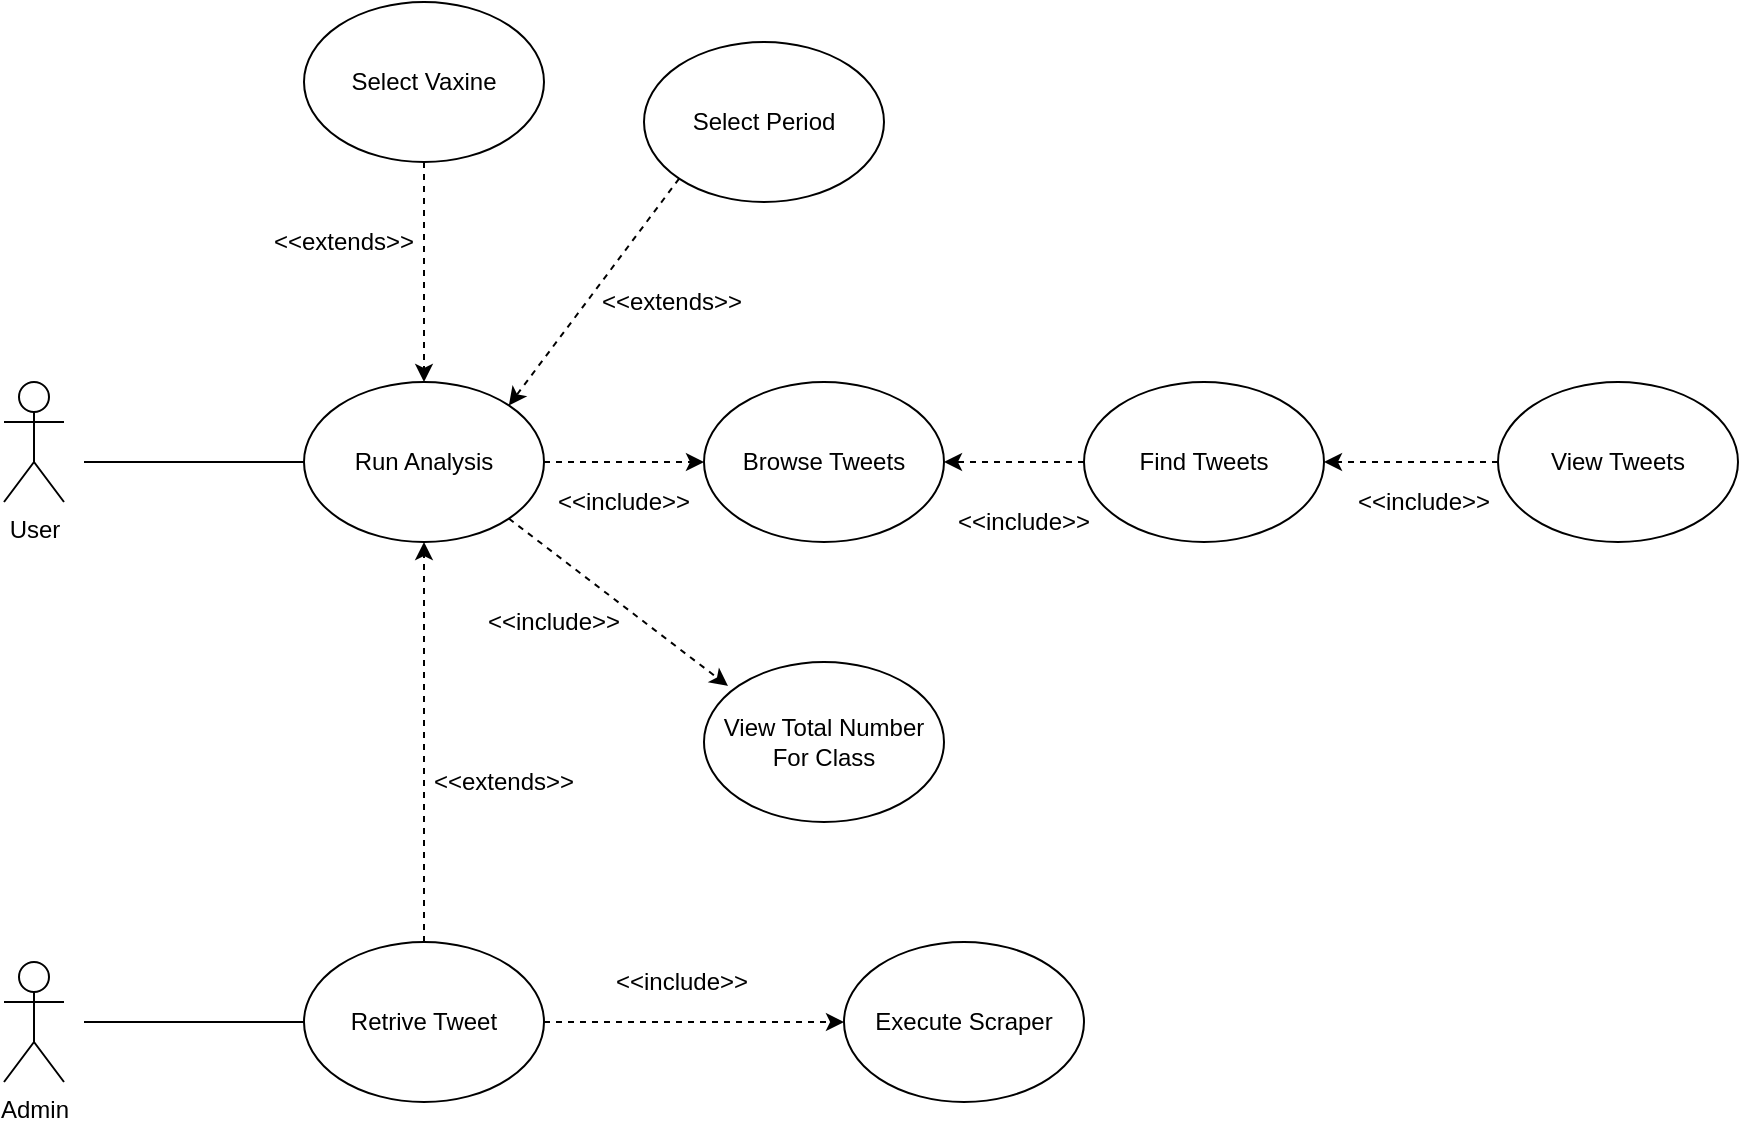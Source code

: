 <mxfile version="14.5.1" type="device"><diagram id="q7DOpK1qEX2r8DyEygKC" name="Pagina-1"><mxGraphModel dx="702" dy="822" grid="1" gridSize="10" guides="1" tooltips="1" connect="1" arrows="1" fold="1" page="1" pageScale="1" pageWidth="827" pageHeight="1169" math="0" shadow="0"><root><mxCell id="0"/><mxCell id="1" parent="0"/><mxCell id="hJuqaTYx1cr22xau8HeS-1" value="User" style="shape=umlActor;verticalLabelPosition=bottom;verticalAlign=top;html=1;outlineConnect=0;" vertex="1" parent="1"><mxGeometry x="80" y="360" width="30" height="60" as="geometry"/></mxCell><mxCell id="hJuqaTYx1cr22xau8HeS-2" value="Admin" style="shape=umlActor;verticalLabelPosition=bottom;verticalAlign=top;html=1;outlineConnect=0;" vertex="1" parent="1"><mxGeometry x="80" y="650" width="30" height="60" as="geometry"/></mxCell><mxCell id="hJuqaTYx1cr22xau8HeS-3" value="Run Analysis" style="ellipse;whiteSpace=wrap;html=1;" vertex="1" parent="1"><mxGeometry x="230" y="360" width="120" height="80" as="geometry"/></mxCell><mxCell id="hJuqaTYx1cr22xau8HeS-5" style="rounded=0;orthogonalLoop=1;jettySize=auto;html=1;entryX=1;entryY=0;entryDx=0;entryDy=0;dashed=1;exitX=0;exitY=1;exitDx=0;exitDy=0;" edge="1" parent="1" source="hJuqaTYx1cr22xau8HeS-4" target="hJuqaTYx1cr22xau8HeS-3"><mxGeometry relative="1" as="geometry"/></mxCell><mxCell id="hJuqaTYx1cr22xau8HeS-4" value="Select Period" style="ellipse;whiteSpace=wrap;html=1;" vertex="1" parent="1"><mxGeometry x="400" y="190" width="120" height="80" as="geometry"/></mxCell><mxCell id="hJuqaTYx1cr22xau8HeS-6" value="Select Vaxine" style="ellipse;whiteSpace=wrap;html=1;" vertex="1" parent="1"><mxGeometry x="230" y="170" width="120" height="80" as="geometry"/></mxCell><mxCell id="hJuqaTYx1cr22xau8HeS-7" style="rounded=0;orthogonalLoop=1;jettySize=auto;html=1;entryX=0.5;entryY=0;entryDx=0;entryDy=0;dashed=1;exitX=0.5;exitY=1;exitDx=0;exitDy=0;" edge="1" parent="1" source="hJuqaTYx1cr22xau8HeS-6" target="hJuqaTYx1cr22xau8HeS-3"><mxGeometry relative="1" as="geometry"><mxPoint x="427.574" y="318.284" as="sourcePoint"/><mxPoint x="342.426" y="381.716" as="targetPoint"/></mxGeometry></mxCell><mxCell id="hJuqaTYx1cr22xau8HeS-8" value="Browse Tweets" style="ellipse;whiteSpace=wrap;html=1;" vertex="1" parent="1"><mxGeometry x="430" y="360" width="120" height="80" as="geometry"/></mxCell><mxCell id="hJuqaTYx1cr22xau8HeS-9" style="rounded=0;orthogonalLoop=1;jettySize=auto;html=1;entryX=0;entryY=0.5;entryDx=0;entryDy=0;dashed=1;exitX=1;exitY=0.5;exitDx=0;exitDy=0;" edge="1" parent="1" source="hJuqaTYx1cr22xau8HeS-3" target="hJuqaTYx1cr22xau8HeS-8"><mxGeometry relative="1" as="geometry"><mxPoint x="420" y="480" as="sourcePoint"/><mxPoint x="342.426" y="381.716" as="targetPoint"/></mxGeometry></mxCell><mxCell id="hJuqaTYx1cr22xau8HeS-10" value="Find Tweets" style="ellipse;whiteSpace=wrap;html=1;" vertex="1" parent="1"><mxGeometry x="620" y="360" width="120" height="80" as="geometry"/></mxCell><mxCell id="hJuqaTYx1cr22xau8HeS-11" style="rounded=0;orthogonalLoop=1;jettySize=auto;html=1;entryX=1;entryY=0.5;entryDx=0;entryDy=0;dashed=1;exitX=0;exitY=0.5;exitDx=0;exitDy=0;" edge="1" parent="1" target="hJuqaTYx1cr22xau8HeS-8" source="hJuqaTYx1cr22xau8HeS-10"><mxGeometry relative="1" as="geometry"><mxPoint x="552.426" y="381.716" as="sourcePoint"/><mxPoint x="560" y="400" as="targetPoint"/></mxGeometry></mxCell><mxCell id="hJuqaTYx1cr22xau8HeS-12" value="View Tweets" style="ellipse;whiteSpace=wrap;html=1;" vertex="1" parent="1"><mxGeometry x="827" y="360" width="120" height="80" as="geometry"/></mxCell><mxCell id="hJuqaTYx1cr22xau8HeS-13" style="rounded=0;orthogonalLoop=1;jettySize=auto;html=1;entryX=1;entryY=0.5;entryDx=0;entryDy=0;dashed=1;exitX=0;exitY=0.5;exitDx=0;exitDy=0;" edge="1" parent="1" target="hJuqaTYx1cr22xau8HeS-10" source="hJuqaTYx1cr22xau8HeS-12"><mxGeometry relative="1" as="geometry"><mxPoint x="762.426" y="381.716" as="sourcePoint"/><mxPoint x="770" y="400" as="targetPoint"/></mxGeometry></mxCell><mxCell id="hJuqaTYx1cr22xau8HeS-19" value="&amp;lt;&amp;lt;extends&amp;gt;&amp;gt;" style="text;html=1;strokeColor=none;fillColor=none;align=center;verticalAlign=middle;whiteSpace=wrap;rounded=0;" vertex="1" parent="1"><mxGeometry x="310" y="550" width="40" height="20" as="geometry"/></mxCell><mxCell id="hJuqaTYx1cr22xau8HeS-20" value="&amp;lt;&amp;lt;extends&amp;gt;&amp;gt;" style="text;html=1;strokeColor=none;fillColor=none;align=center;verticalAlign=middle;whiteSpace=wrap;rounded=0;" vertex="1" parent="1"><mxGeometry x="230" y="280" width="40" height="20" as="geometry"/></mxCell><mxCell id="hJuqaTYx1cr22xau8HeS-21" value="&amp;lt;&amp;lt;extends&amp;gt;&amp;gt;" style="text;html=1;strokeColor=none;fillColor=none;align=center;verticalAlign=middle;whiteSpace=wrap;rounded=0;" vertex="1" parent="1"><mxGeometry x="394" y="310" width="40" height="20" as="geometry"/></mxCell><mxCell id="hJuqaTYx1cr22xau8HeS-23" value="&amp;lt;&amp;lt;include&amp;gt;&amp;gt;" style="text;html=1;strokeColor=none;fillColor=none;align=center;verticalAlign=middle;whiteSpace=wrap;rounded=0;" vertex="1" parent="1"><mxGeometry x="770" y="410" width="40" height="20" as="geometry"/></mxCell><mxCell id="hJuqaTYx1cr22xau8HeS-24" value="&amp;lt;&amp;lt;include&amp;gt;&amp;gt;" style="text;html=1;strokeColor=none;fillColor=none;align=center;verticalAlign=middle;whiteSpace=wrap;rounded=0;" vertex="1" parent="1"><mxGeometry x="570" y="420" width="40" height="20" as="geometry"/></mxCell><mxCell id="hJuqaTYx1cr22xau8HeS-25" value="&amp;lt;&amp;lt;include&amp;gt;&amp;gt;" style="text;html=1;strokeColor=none;fillColor=none;align=center;verticalAlign=middle;whiteSpace=wrap;rounded=0;" vertex="1" parent="1"><mxGeometry x="370" y="410" width="40" height="20" as="geometry"/></mxCell><mxCell id="hJuqaTYx1cr22xau8HeS-29" value="View Total Number For Class" style="ellipse;whiteSpace=wrap;html=1;" vertex="1" parent="1"><mxGeometry x="430" y="500" width="120" height="80" as="geometry"/></mxCell><mxCell id="hJuqaTYx1cr22xau8HeS-30" style="rounded=0;orthogonalLoop=1;jettySize=auto;html=1;entryX=0.1;entryY=0.15;entryDx=0;entryDy=0;dashed=1;exitX=1;exitY=1;exitDx=0;exitDy=0;entryPerimeter=0;" edge="1" parent="1" source="hJuqaTYx1cr22xau8HeS-3" target="hJuqaTYx1cr22xau8HeS-29"><mxGeometry relative="1" as="geometry"><mxPoint x="310" y="520" as="sourcePoint"/><mxPoint x="390" y="520" as="targetPoint"/></mxGeometry></mxCell><mxCell id="hJuqaTYx1cr22xau8HeS-31" value="&amp;lt;&amp;lt;include&amp;gt;&amp;gt;" style="text;html=1;strokeColor=none;fillColor=none;align=center;verticalAlign=middle;whiteSpace=wrap;rounded=0;" vertex="1" parent="1"><mxGeometry x="340" y="480" width="30" as="geometry"/></mxCell><mxCell id="hJuqaTYx1cr22xau8HeS-35" value="Retrive Tweet" style="ellipse;whiteSpace=wrap;html=1;" vertex="1" parent="1"><mxGeometry x="230" y="640" width="120" height="80" as="geometry"/></mxCell><mxCell id="hJuqaTYx1cr22xau8HeS-36" style="rounded=0;orthogonalLoop=1;jettySize=auto;html=1;entryX=0.5;entryY=1;entryDx=0;entryDy=0;dashed=1;exitX=0.5;exitY=0;exitDx=0;exitDy=0;" edge="1" parent="1" target="hJuqaTYx1cr22xau8HeS-3" source="hJuqaTYx1cr22xau8HeS-35"><mxGeometry relative="1" as="geometry"><mxPoint x="217.57" y="611.72" as="sourcePoint"/><mxPoint x="159.996" y="520.004" as="targetPoint"/></mxGeometry></mxCell><mxCell id="hJuqaTYx1cr22xau8HeS-37" value="Execute Scraper" style="ellipse;whiteSpace=wrap;html=1;" vertex="1" parent="1"><mxGeometry x="500" y="640" width="120" height="80" as="geometry"/></mxCell><mxCell id="hJuqaTYx1cr22xau8HeS-38" style="rounded=0;orthogonalLoop=1;jettySize=auto;html=1;entryX=0;entryY=0.5;entryDx=0;entryDy=0;dashed=1;exitX=1;exitY=0.5;exitDx=0;exitDy=0;" edge="1" parent="1" target="hJuqaTYx1cr22xau8HeS-37" source="hJuqaTYx1cr22xau8HeS-35"><mxGeometry relative="1" as="geometry"><mxPoint x="399.996" y="630.004" as="sourcePoint"/><mxPoint x="457.57" y="721.72" as="targetPoint"/></mxGeometry></mxCell><mxCell id="hJuqaTYx1cr22xau8HeS-39" value="&amp;lt;&amp;lt;include&amp;gt;&amp;gt;" style="text;html=1;strokeColor=none;fillColor=none;align=center;verticalAlign=middle;whiteSpace=wrap;rounded=0;" vertex="1" parent="1"><mxGeometry x="404" y="660" width="30" as="geometry"/></mxCell><mxCell id="hJuqaTYx1cr22xau8HeS-42" value="" style="endArrow=none;html=1;" edge="1" parent="1"><mxGeometry width="50" height="50" relative="1" as="geometry"><mxPoint x="120" y="400" as="sourcePoint"/><mxPoint x="230" y="400" as="targetPoint"/></mxGeometry></mxCell><mxCell id="hJuqaTYx1cr22xau8HeS-43" value="" style="endArrow=none;html=1;entryX=0;entryY=0.5;entryDx=0;entryDy=0;" edge="1" parent="1" target="hJuqaTYx1cr22xau8HeS-35"><mxGeometry width="50" height="50" relative="1" as="geometry"><mxPoint x="120" y="680" as="sourcePoint"/><mxPoint x="240" y="410" as="targetPoint"/></mxGeometry></mxCell></root></mxGraphModel></diagram></mxfile>